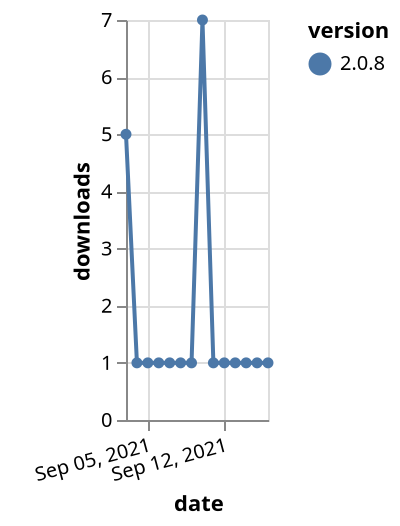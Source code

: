 {"$schema": "https://vega.github.io/schema/vega-lite/v5.json", "description": "A simple bar chart with embedded data.", "data": {"values": [{"date": "2021-09-03", "total": 461, "delta": 5, "version": "2.0.8"}, {"date": "2021-09-04", "total": 462, "delta": 1, "version": "2.0.8"}, {"date": "2021-09-05", "total": 463, "delta": 1, "version": "2.0.8"}, {"date": "2021-09-06", "total": 464, "delta": 1, "version": "2.0.8"}, {"date": "2021-09-07", "total": 465, "delta": 1, "version": "2.0.8"}, {"date": "2021-09-08", "total": 466, "delta": 1, "version": "2.0.8"}, {"date": "2021-09-09", "total": 467, "delta": 1, "version": "2.0.8"}, {"date": "2021-09-10", "total": 474, "delta": 7, "version": "2.0.8"}, {"date": "2021-09-11", "total": 475, "delta": 1, "version": "2.0.8"}, {"date": "2021-09-12", "total": 476, "delta": 1, "version": "2.0.8"}, {"date": "2021-09-13", "total": 477, "delta": 1, "version": "2.0.8"}, {"date": "2021-09-14", "total": 478, "delta": 1, "version": "2.0.8"}, {"date": "2021-09-15", "total": 479, "delta": 1, "version": "2.0.8"}, {"date": "2021-09-16", "total": 480, "delta": 1, "version": "2.0.8"}]}, "width": "container", "mark": {"type": "line", "point": {"filled": true}}, "encoding": {"x": {"field": "date", "type": "temporal", "timeUnit": "yearmonthdate", "title": "date", "axis": {"labelAngle": -15}}, "y": {"field": "delta", "type": "quantitative", "title": "downloads"}, "color": {"field": "version", "type": "nominal"}, "tooltip": {"field": "delta"}}}
